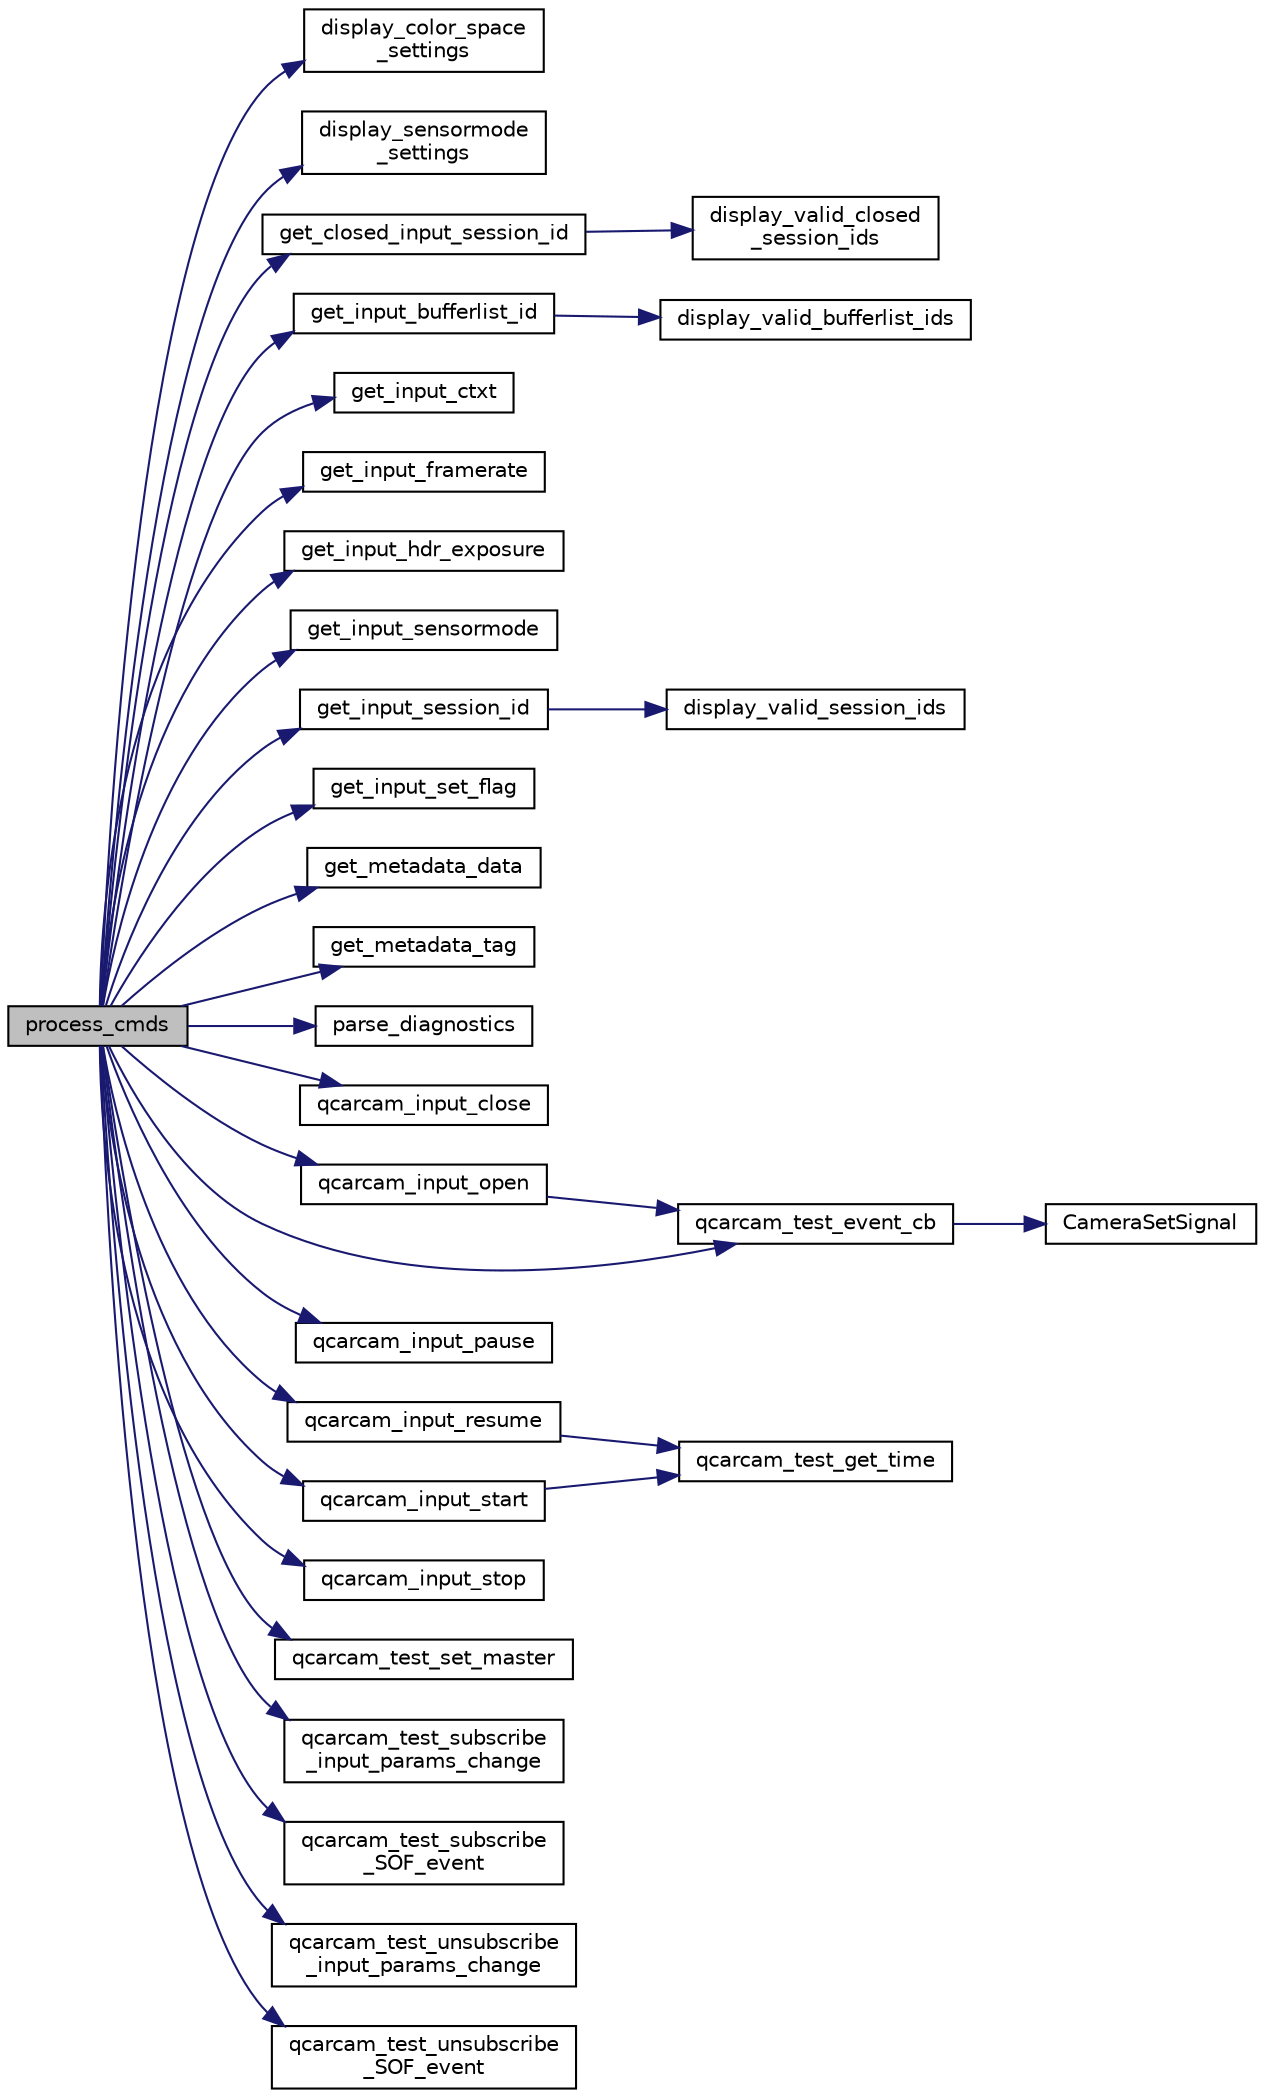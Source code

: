 digraph "process_cmds"
{
 // LATEX_PDF_SIZE
  edge [fontname="Helvetica",fontsize="10",labelfontname="Helvetica",labelfontsize="10"];
  node [fontname="Helvetica",fontsize="10",shape=record];
  rankdir="LR";
  Node1 [label="process_cmds",height=0.2,width=0.4,color="black", fillcolor="grey75", style="filled", fontcolor="black",tooltip=" "];
  Node1 -> Node2 [color="midnightblue",fontsize="10",style="solid"];
  Node2 [label="display_color_space\l_settings",height=0.2,width=0.4,color="black", fillcolor="white", style="filled",URL="$qcarcam__test__menu_8cpp.html#a60cb508df00fafdfc791c6dc9eb8a945",tooltip=" "];
  Node1 -> Node3 [color="midnightblue",fontsize="10",style="solid"];
  Node3 [label="display_sensormode\l_settings",height=0.2,width=0.4,color="black", fillcolor="white", style="filled",URL="$qcarcam__test__menu_8cpp.html#ae2fc613c7ca7af17e271a6829a70957b",tooltip=" "];
  Node1 -> Node4 [color="midnightblue",fontsize="10",style="solid"];
  Node4 [label="get_closed_input_session_id",height=0.2,width=0.4,color="black", fillcolor="white", style="filled",URL="$qcarcam__test__menu_8cpp.html#ad42b00ee7ecfb328fac81814e4c295ff",tooltip=" "];
  Node4 -> Node5 [color="midnightblue",fontsize="10",style="solid"];
  Node5 [label="display_valid_closed\l_session_ids",height=0.2,width=0.4,color="black", fillcolor="white", style="filled",URL="$qcarcam__test__menu_8cpp.html#aaa9897b45f9e549958e87ac7bc3945b8",tooltip=" "];
  Node1 -> Node6 [color="midnightblue",fontsize="10",style="solid"];
  Node6 [label="get_input_bufferlist_id",height=0.2,width=0.4,color="black", fillcolor="white", style="filled",URL="$qcarcam__test__menu_8cpp.html#a7d987a813a5657d7b0f6718f887743ba",tooltip=" "];
  Node6 -> Node7 [color="midnightblue",fontsize="10",style="solid"];
  Node7 [label="display_valid_bufferlist_ids",height=0.2,width=0.4,color="black", fillcolor="white", style="filled",URL="$qcarcam__test__menu_8cpp.html#af5d57f6ea55f3ee312e0608f655e47c9",tooltip=" "];
  Node1 -> Node8 [color="midnightblue",fontsize="10",style="solid"];
  Node8 [label="get_input_ctxt",height=0.2,width=0.4,color="black", fillcolor="white", style="filled",URL="$qcarcam__test__menu_8cpp.html#a0c5b5176dd85ec189dc8fad5417b8f26",tooltip=" "];
  Node1 -> Node9 [color="midnightblue",fontsize="10",style="solid"];
  Node9 [label="get_input_framerate",height=0.2,width=0.4,color="black", fillcolor="white", style="filled",URL="$qcarcam__test__menu_8cpp.html#ab9ea2f8504ccea663b635d763b437bda",tooltip=" "];
  Node1 -> Node10 [color="midnightblue",fontsize="10",style="solid"];
  Node10 [label="get_input_hdr_exposure",height=0.2,width=0.4,color="black", fillcolor="white", style="filled",URL="$qcarcam__test__menu_8cpp.html#a9b1803f05996920059ed78b03cc7be6d",tooltip=" "];
  Node1 -> Node11 [color="midnightblue",fontsize="10",style="solid"];
  Node11 [label="get_input_sensormode",height=0.2,width=0.4,color="black", fillcolor="white", style="filled",URL="$qcarcam__test__menu_8cpp.html#af05a4a74fc485b79b4e6fdab9128b166",tooltip=" "];
  Node1 -> Node12 [color="midnightblue",fontsize="10",style="solid"];
  Node12 [label="get_input_session_id",height=0.2,width=0.4,color="black", fillcolor="white", style="filled",URL="$qcarcam__test__menu_8cpp.html#abd31b667623c554e12d1bc0b993353f9",tooltip=" "];
  Node12 -> Node13 [color="midnightblue",fontsize="10",style="solid"];
  Node13 [label="display_valid_session_ids",height=0.2,width=0.4,color="black", fillcolor="white", style="filled",URL="$qcarcam__test__menu_8cpp.html#a8354698a26421dca0b4e77d38059d7c6",tooltip=" "];
  Node1 -> Node14 [color="midnightblue",fontsize="10",style="solid"];
  Node14 [label="get_input_set_flag",height=0.2,width=0.4,color="black", fillcolor="white", style="filled",URL="$qcarcam__test__menu_8cpp.html#ab8f98cb77b31c3f36c4f22cf694aeaea",tooltip=" "];
  Node1 -> Node15 [color="midnightblue",fontsize="10",style="solid"];
  Node15 [label="get_metadata_data",height=0.2,width=0.4,color="black", fillcolor="white", style="filled",URL="$qcarcam__test__menu_8cpp.html#a87dd9167318b18c2205ffec6b447ba07",tooltip=" "];
  Node1 -> Node16 [color="midnightblue",fontsize="10",style="solid"];
  Node16 [label="get_metadata_tag",height=0.2,width=0.4,color="black", fillcolor="white", style="filled",URL="$qcarcam__test__menu_8cpp.html#a5779cb92e3d232f3cf3b502872a24449",tooltip=" "];
  Node1 -> Node17 [color="midnightblue",fontsize="10",style="solid"];
  Node17 [label="parse_diagnostics",height=0.2,width=0.4,color="black", fillcolor="white", style="filled",URL="$qcarcam__test__menu_8cpp.html#a0ededb5a649ab952fbc1ab085f8db0f0",tooltip=" "];
  Node1 -> Node18 [color="midnightblue",fontsize="10",style="solid"];
  Node18 [label="qcarcam_input_close",height=0.2,width=0.4,color="black", fillcolor="white", style="filled",URL="$qcarcam__test_8cpp.html#a08b23af4883ee1ac540f406eddbe9f8a",tooltip=" "];
  Node1 -> Node19 [color="midnightblue",fontsize="10",style="solid"];
  Node19 [label="qcarcam_input_open",height=0.2,width=0.4,color="black", fillcolor="white", style="filled",URL="$qcarcam__test_8cpp.html#a65227182bf5eedafcb7472ab75ff9001",tooltip=" "];
  Node19 -> Node20 [color="midnightblue",fontsize="10",style="solid"];
  Node20 [label="qcarcam_test_event_cb",height=0.2,width=0.4,color="black", fillcolor="white", style="filled",URL="$qcarcam__test_8cpp.html#a7f4d5cb3936ed2c24cd92bd0e1964242",tooltip=" "];
  Node20 -> Node21 [color="midnightblue",fontsize="10",style="solid"];
  Node21 [label="CameraSetSignal",height=0.2,width=0.4,color="black", fillcolor="white", style="filled",URL="$qcarcam__test_8cpp.html#a49a5e086861eaacb4069a03c4ea8c731",tooltip=" "];
  Node1 -> Node22 [color="midnightblue",fontsize="10",style="solid"];
  Node22 [label="qcarcam_input_pause",height=0.2,width=0.4,color="black", fillcolor="white", style="filled",URL="$qcarcam__test_8cpp.html#a6f81953cb32cca41fd71de50ba8bcb69",tooltip=" "];
  Node1 -> Node23 [color="midnightblue",fontsize="10",style="solid"];
  Node23 [label="qcarcam_input_resume",height=0.2,width=0.4,color="black", fillcolor="white", style="filled",URL="$qcarcam__test_8cpp.html#a771495f4ddec4db0f276b9f766b70802",tooltip=" "];
  Node23 -> Node24 [color="midnightblue",fontsize="10",style="solid"];
  Node24 [label="qcarcam_test_get_time",height=0.2,width=0.4,color="black", fillcolor="white", style="filled",URL="$qcarcam__test_8cpp.html#a8797fba9a1603854ac68a21d6824169a",tooltip=" "];
  Node1 -> Node25 [color="midnightblue",fontsize="10",style="solid"];
  Node25 [label="qcarcam_input_start",height=0.2,width=0.4,color="black", fillcolor="white", style="filled",URL="$qcarcam__test_8cpp.html#a618ce40fb6f604b475d7bfc027f76db1",tooltip=" "];
  Node25 -> Node24 [color="midnightblue",fontsize="10",style="solid"];
  Node1 -> Node26 [color="midnightblue",fontsize="10",style="solid"];
  Node26 [label="qcarcam_input_stop",height=0.2,width=0.4,color="black", fillcolor="white", style="filled",URL="$qcarcam__test_8cpp.html#afbd790e052c2ac6e127950ace2074189",tooltip=" "];
  Node1 -> Node20 [color="midnightblue",fontsize="10",style="solid"];
  Node1 -> Node27 [color="midnightblue",fontsize="10",style="solid"];
  Node27 [label="qcarcam_test_set_master",height=0.2,width=0.4,color="black", fillcolor="white", style="filled",URL="$qcarcam__test__menu_8cpp.html#ad1300adf7f5bf496591091de6c24d965",tooltip=" "];
  Node1 -> Node28 [color="midnightblue",fontsize="10",style="solid"];
  Node28 [label="qcarcam_test_subscribe\l_input_params_change",height=0.2,width=0.4,color="black", fillcolor="white", style="filled",URL="$qcarcam__test__menu_8cpp.html#af2803d95661f8f6df600a0d2f42c3ff6",tooltip=" "];
  Node1 -> Node29 [color="midnightblue",fontsize="10",style="solid"];
  Node29 [label="qcarcam_test_subscribe\l_SOF_event",height=0.2,width=0.4,color="black", fillcolor="white", style="filled",URL="$qcarcam__test__menu_8cpp.html#a4a1a921131b3981e5196c531d30876db",tooltip=" "];
  Node1 -> Node30 [color="midnightblue",fontsize="10",style="solid"];
  Node30 [label="qcarcam_test_unsubscribe\l_input_params_change",height=0.2,width=0.4,color="black", fillcolor="white", style="filled",URL="$qcarcam__test__menu_8cpp.html#ab54417f6a22f7f6634bdb6ce31c544b2",tooltip=" "];
  Node1 -> Node31 [color="midnightblue",fontsize="10",style="solid"];
  Node31 [label="qcarcam_test_unsubscribe\l_SOF_event",height=0.2,width=0.4,color="black", fillcolor="white", style="filled",URL="$qcarcam__test__menu_8cpp.html#affe4880f6957df14e10fc4a9d6f62bad",tooltip=" "];
}
